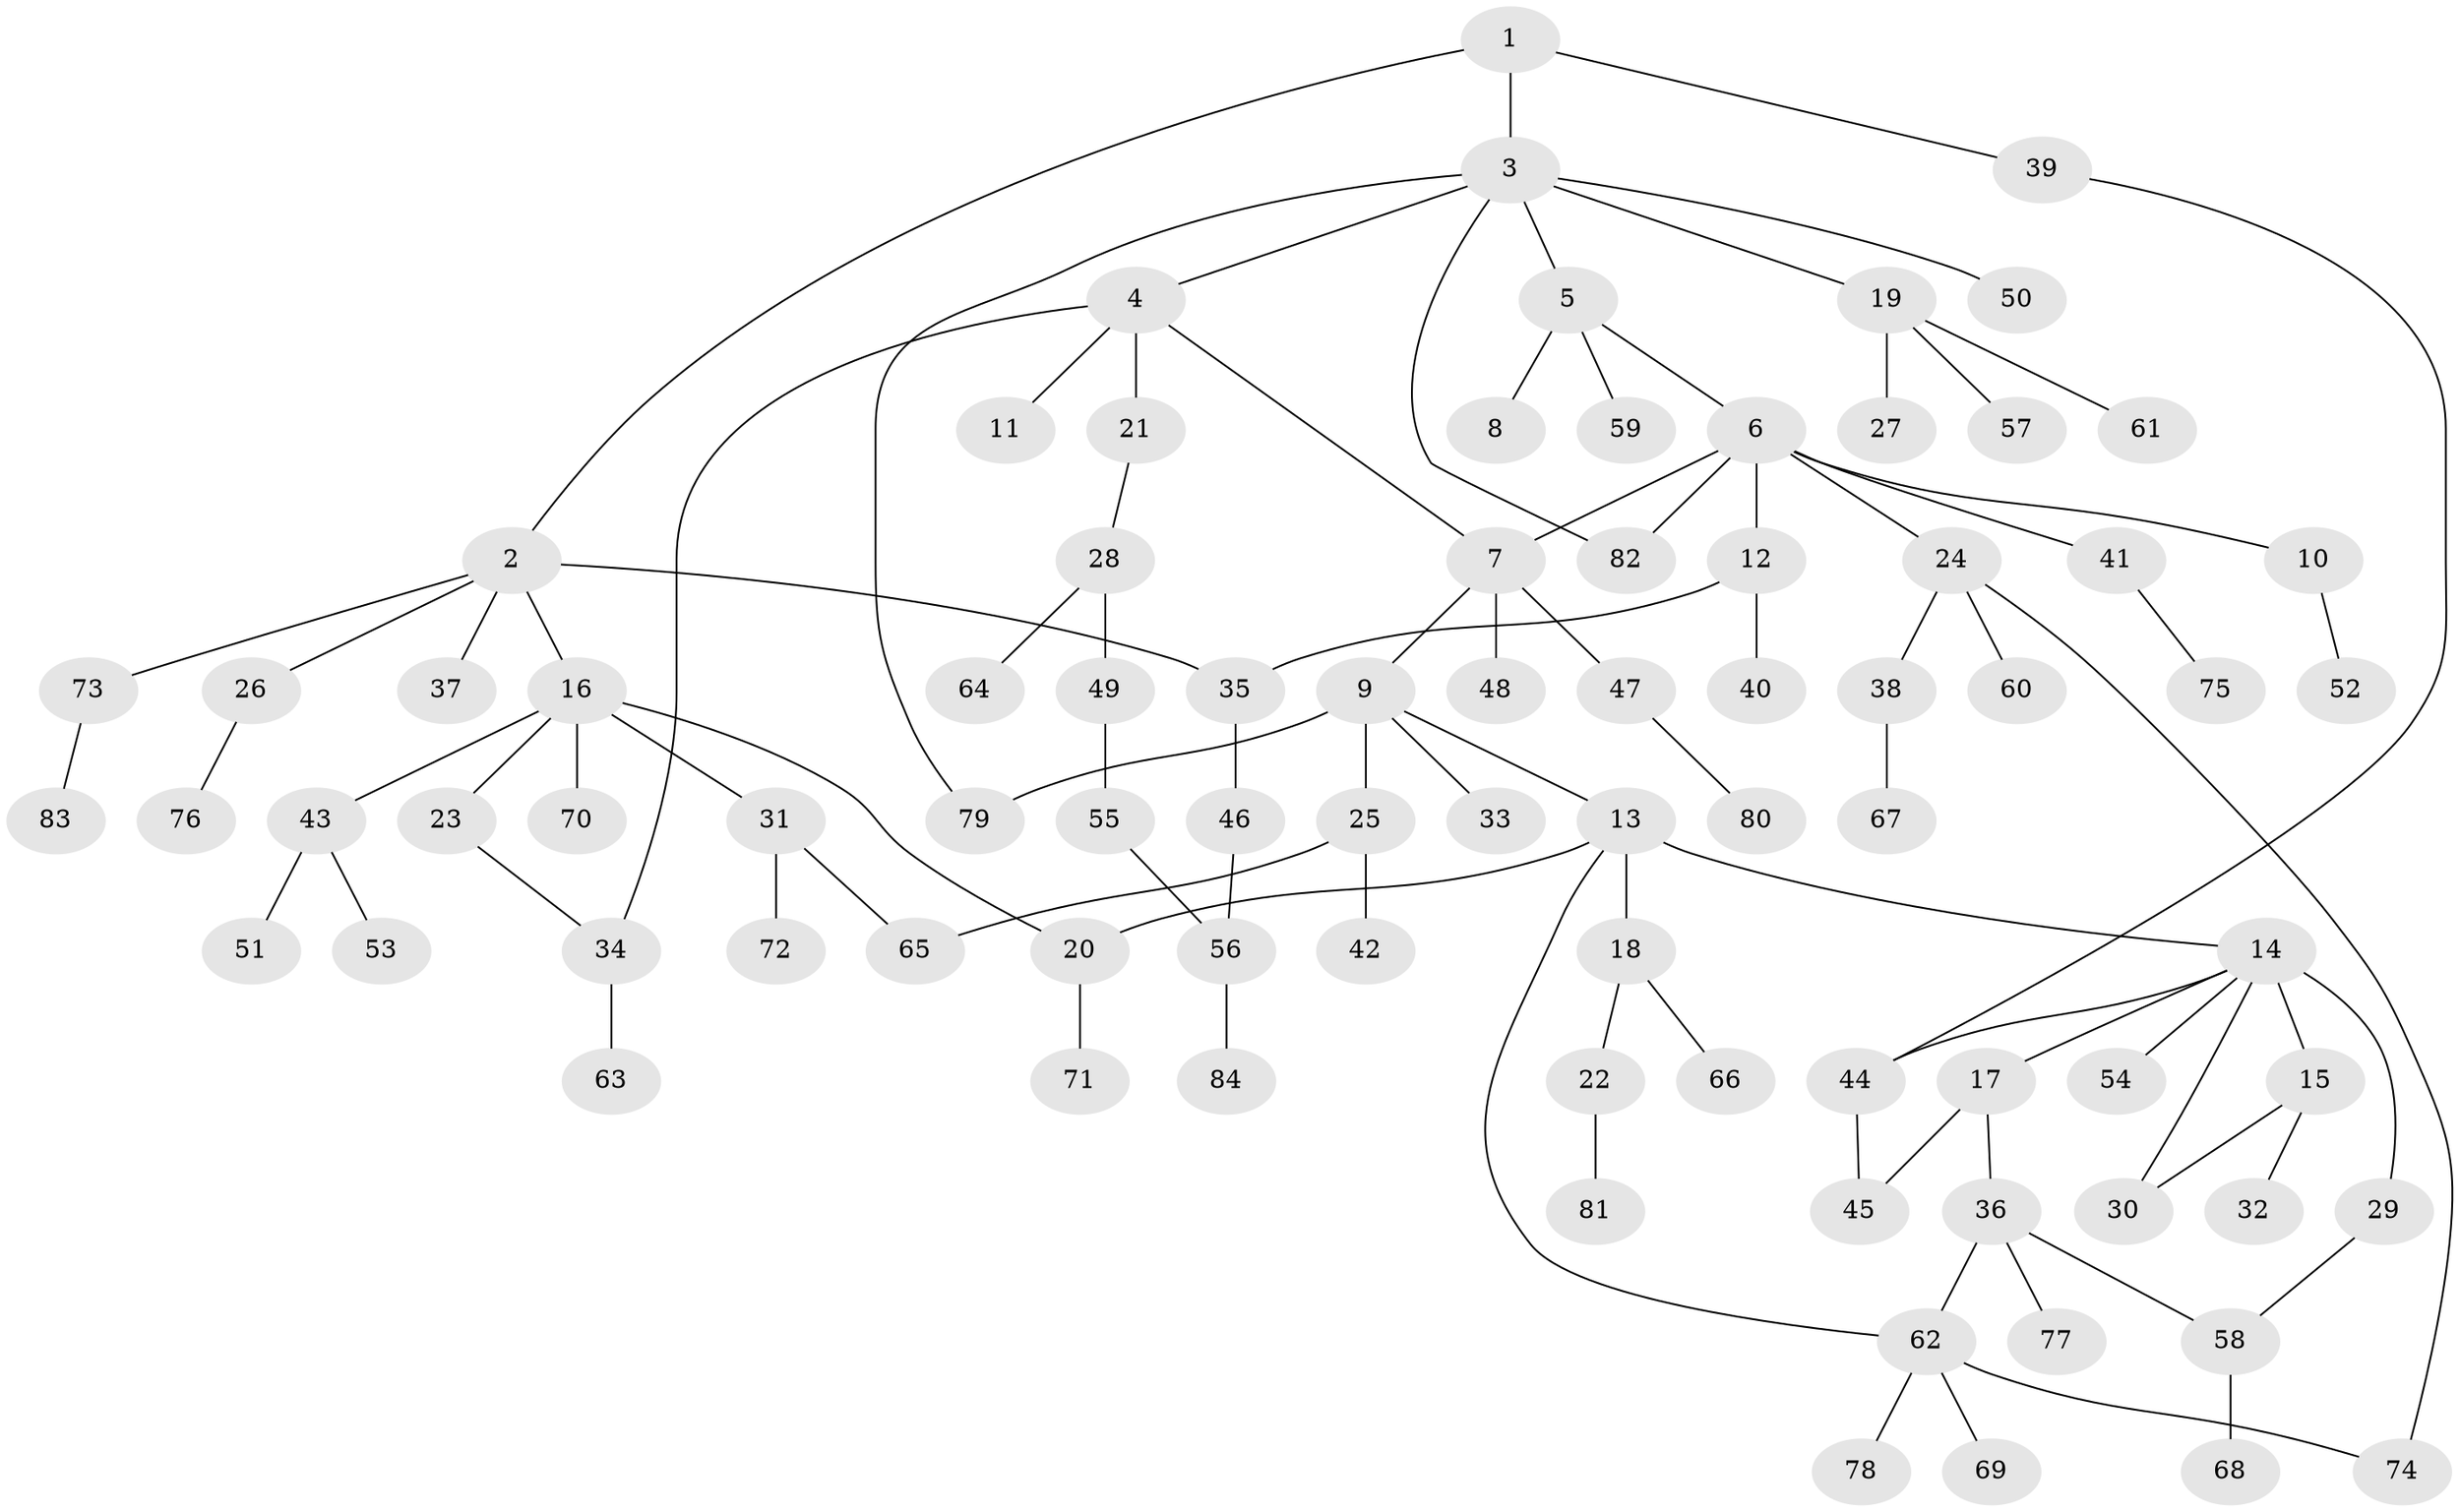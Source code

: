 // coarse degree distribution, {3: 0.22807017543859648, 6: 0.03508771929824561, 10: 0.017543859649122806, 7: 0.03508771929824561, 5: 0.03508771929824561, 1: 0.47368421052631576, 8: 0.017543859649122806, 2: 0.15789473684210525}
// Generated by graph-tools (version 1.1) at 2025/23/03/03/25 07:23:35]
// undirected, 84 vertices, 97 edges
graph export_dot {
graph [start="1"]
  node [color=gray90,style=filled];
  1;
  2;
  3;
  4;
  5;
  6;
  7;
  8;
  9;
  10;
  11;
  12;
  13;
  14;
  15;
  16;
  17;
  18;
  19;
  20;
  21;
  22;
  23;
  24;
  25;
  26;
  27;
  28;
  29;
  30;
  31;
  32;
  33;
  34;
  35;
  36;
  37;
  38;
  39;
  40;
  41;
  42;
  43;
  44;
  45;
  46;
  47;
  48;
  49;
  50;
  51;
  52;
  53;
  54;
  55;
  56;
  57;
  58;
  59;
  60;
  61;
  62;
  63;
  64;
  65;
  66;
  67;
  68;
  69;
  70;
  71;
  72;
  73;
  74;
  75;
  76;
  77;
  78;
  79;
  80;
  81;
  82;
  83;
  84;
  1 -- 2;
  1 -- 3;
  1 -- 39;
  2 -- 16;
  2 -- 26;
  2 -- 37;
  2 -- 73;
  2 -- 35;
  3 -- 4;
  3 -- 5;
  3 -- 19;
  3 -- 50;
  3 -- 79;
  3 -- 82;
  4 -- 7;
  4 -- 11;
  4 -- 21;
  4 -- 34;
  5 -- 6;
  5 -- 8;
  5 -- 59;
  6 -- 10;
  6 -- 12;
  6 -- 24;
  6 -- 41;
  6 -- 82;
  6 -- 7;
  7 -- 9;
  7 -- 47;
  7 -- 48;
  9 -- 13;
  9 -- 25;
  9 -- 33;
  9 -- 79;
  10 -- 52;
  12 -- 35;
  12 -- 40;
  13 -- 14;
  13 -- 18;
  13 -- 20;
  13 -- 62;
  14 -- 15;
  14 -- 17;
  14 -- 29;
  14 -- 44;
  14 -- 54;
  14 -- 30;
  15 -- 30;
  15 -- 32;
  16 -- 20;
  16 -- 23;
  16 -- 31;
  16 -- 43;
  16 -- 70;
  17 -- 36;
  17 -- 45;
  18 -- 22;
  18 -- 66;
  19 -- 27;
  19 -- 57;
  19 -- 61;
  20 -- 71;
  21 -- 28;
  22 -- 81;
  23 -- 34;
  24 -- 38;
  24 -- 60;
  24 -- 74;
  25 -- 42;
  25 -- 65;
  26 -- 76;
  28 -- 49;
  28 -- 64;
  29 -- 58;
  31 -- 65;
  31 -- 72;
  34 -- 63;
  35 -- 46;
  36 -- 62;
  36 -- 77;
  36 -- 58;
  38 -- 67;
  39 -- 44;
  41 -- 75;
  43 -- 51;
  43 -- 53;
  44 -- 45;
  46 -- 56;
  47 -- 80;
  49 -- 55;
  55 -- 56;
  56 -- 84;
  58 -- 68;
  62 -- 69;
  62 -- 74;
  62 -- 78;
  73 -- 83;
}
